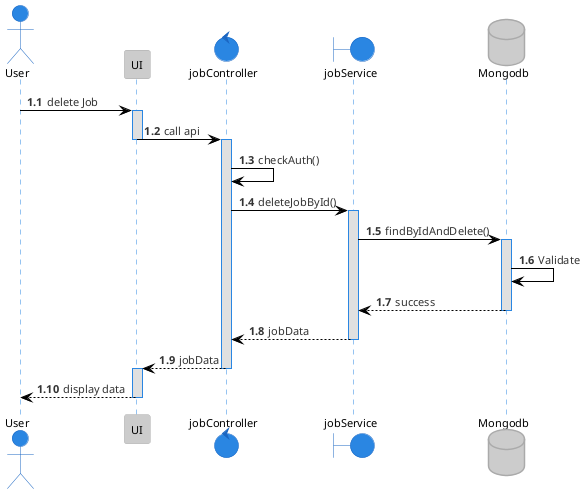 @startuml deleteJob
!theme reddress-lightblue

autonumber 1.1
actor User
participant UI
control  jobController
boundary jobService
database Mongodb

User -> UI: delete Job
activate UI
UI -> jobController: call api
deactivate UI
activate jobController
jobController -> jobController: checkAuth()
jobController -> jobService: deleteJobById()
activate jobService
jobService -> Mongodb: findByIdAndDelete()
activate Mongodb
Mongodb -> Mongodb: Validate
Mongodb --> jobService: success
deactivate Mongodb
jobService --> jobController: jobData
deactivate jobService
jobController --> UI: jobData
deactivate jobController
activate UI
UI --> User: display data
deactivate UI

@enduml
